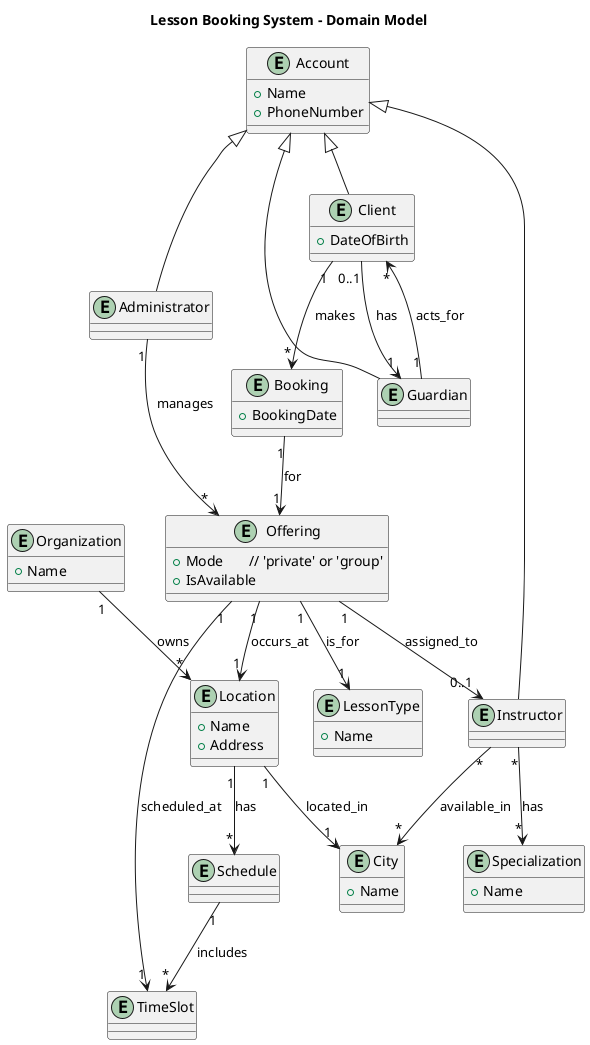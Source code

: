 @startuml

title Lesson Booking System - Domain Model

entity Organization {
  + Name
}

entity City {
  + Name
}

entity Location {
  + Name
  + Address
}

entity Schedule {
}

entity TimeSlot {
}

entity LessonType {
  + Name
}

entity Specialization {
  + Name
}

entity Account {
  + Name
  + PhoneNumber
}

entity Instructor
entity Client {
  + DateOfBirth
}
entity Guardian
entity Administrator

entity Offering {
  + Mode       // 'private' or 'group'
  + IsAvailable
}

entity Booking {
  + BookingDate
}

Account <|-- Instructor
Account <|-- Client
Account <|-- Guardian
Account <|-- Administrator

Organization "1" --> "*" Location : owns

Location "1" --> "1" City : located_in

Location "1" --> "*" Schedule : has

Schedule "1" --> "*" TimeSlot : includes

Instructor "*" --> "*" City : available_in

Instructor "*" --> "*" Specialization : has

Offering "1" --> "0..1" Instructor : assigned_to

Offering "1" --> "1" LessonType : is_for

Offering "1" --> "1" Location : occurs_at

Offering "1" --> "1" TimeSlot : scheduled_at

Client "1" --> "*" Booking : makes

Booking "1" --> "1" Offering : for

Client "0..1" --> "1" Guardian : has

Guardian "1" --> "*" Client : acts_for

Administrator "1" --> "*" Offering : manages

@enduml
